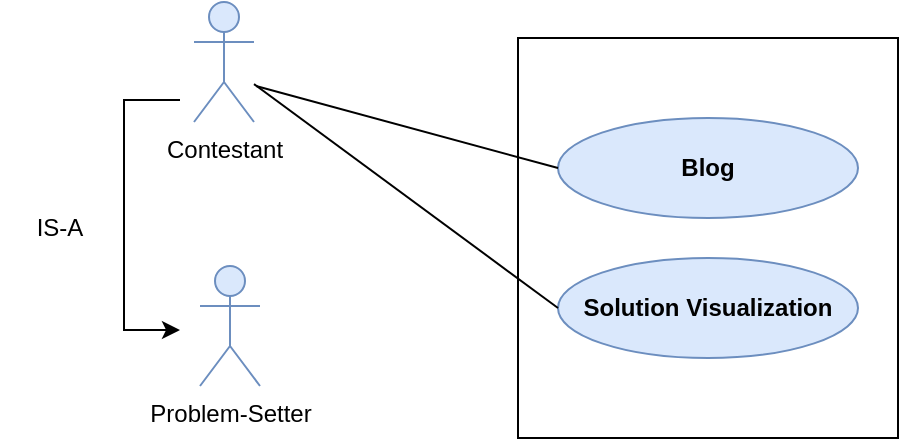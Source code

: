 <mxfile version="24.0.8" type="device">
  <diagram id="pghMz88fuUXKY7FLWKkx" name="Page-1">
    <mxGraphModel dx="1050" dy="565" grid="0" gridSize="10" guides="1" tooltips="1" connect="1" arrows="1" fold="1" page="1" pageScale="1" pageWidth="850" pageHeight="1100" math="0" shadow="0">
      <root>
        <mxCell id="0" />
        <mxCell id="1" parent="0" />
        <mxCell id="0P3mxNkmxtJpbpny3Y7c-1" value="" style="rounded=0;whiteSpace=wrap;html=1;" parent="1" vertex="1">
          <mxGeometry x="350" y="170" width="190" height="200" as="geometry" />
        </mxCell>
        <mxCell id="0P3mxNkmxtJpbpny3Y7c-2" value="&lt;b&gt;Blog&lt;/b&gt;" style="ellipse;whiteSpace=wrap;html=1;fillColor=#dae8fc;strokeColor=#6c8ebf;" parent="1" vertex="1">
          <mxGeometry x="370" y="210" width="150" height="50" as="geometry" />
        </mxCell>
        <mxCell id="0P3mxNkmxtJpbpny3Y7c-3" value="&lt;b&gt;Solution Visualization&lt;/b&gt;" style="ellipse;whiteSpace=wrap;html=1;fillColor=#dae8fc;strokeColor=#6c8ebf;" parent="1" vertex="1">
          <mxGeometry x="370" y="280" width="150" height="50" as="geometry" />
        </mxCell>
        <mxCell id="0P3mxNkmxtJpbpny3Y7c-4" value="Contestant" style="shape=umlActor;verticalLabelPosition=bottom;verticalAlign=top;html=1;outlineConnect=0;fillColor=#dae8fc;strokeColor=#6c8ebf;" parent="1" vertex="1">
          <mxGeometry x="188" y="152" width="30" height="60" as="geometry" />
        </mxCell>
        <mxCell id="0P3mxNkmxtJpbpny3Y7c-5" value="Problem-Setter" style="shape=umlActor;verticalLabelPosition=bottom;verticalAlign=top;html=1;outlineConnect=0;fillColor=#dae8fc;strokeColor=#6c8ebf;" parent="1" vertex="1">
          <mxGeometry x="191" y="284" width="30" height="60" as="geometry" />
        </mxCell>
        <mxCell id="0P3mxNkmxtJpbpny3Y7c-10" value="" style="endArrow=none;html=1;rounded=0;exitX=0;exitY=0.5;exitDx=0;exitDy=0;" parent="1" source="0P3mxNkmxtJpbpny3Y7c-3" target="0P3mxNkmxtJpbpny3Y7c-4" edge="1">
          <mxGeometry width="50" height="50" relative="1" as="geometry">
            <mxPoint x="170" y="220" as="sourcePoint" />
            <mxPoint x="220" y="170" as="targetPoint" />
          </mxGeometry>
        </mxCell>
        <mxCell id="ztvA4k8g0qmynqEilmCd-3" value="" style="endArrow=none;html=1;rounded=0;entryX=0;entryY=0.5;entryDx=0;entryDy=0;" parent="1" target="0P3mxNkmxtJpbpny3Y7c-2" edge="1">
          <mxGeometry width="50" height="50" relative="1" as="geometry">
            <mxPoint x="219" y="194" as="sourcePoint" />
            <mxPoint x="269" y="144" as="targetPoint" />
          </mxGeometry>
        </mxCell>
        <mxCell id="1h9n6E_nSWgV8ytkBYpk-2" value="IS-A" style="text;html=1;align=center;verticalAlign=middle;whiteSpace=wrap;rounded=0;" vertex="1" parent="1">
          <mxGeometry x="91" y="250" width="60" height="30" as="geometry" />
        </mxCell>
        <mxCell id="1h9n6E_nSWgV8ytkBYpk-3" value="" style="edgeStyle=orthogonalEdgeStyle;rounded=0;orthogonalLoop=1;jettySize=auto;html=1;" edge="1" parent="1">
          <mxGeometry relative="1" as="geometry">
            <Array as="points">
              <mxPoint x="153" y="201" />
              <mxPoint x="153" y="316" />
            </Array>
            <mxPoint x="181" y="201" as="sourcePoint" />
            <mxPoint x="181" y="316" as="targetPoint" />
          </mxGeometry>
        </mxCell>
      </root>
    </mxGraphModel>
  </diagram>
</mxfile>
